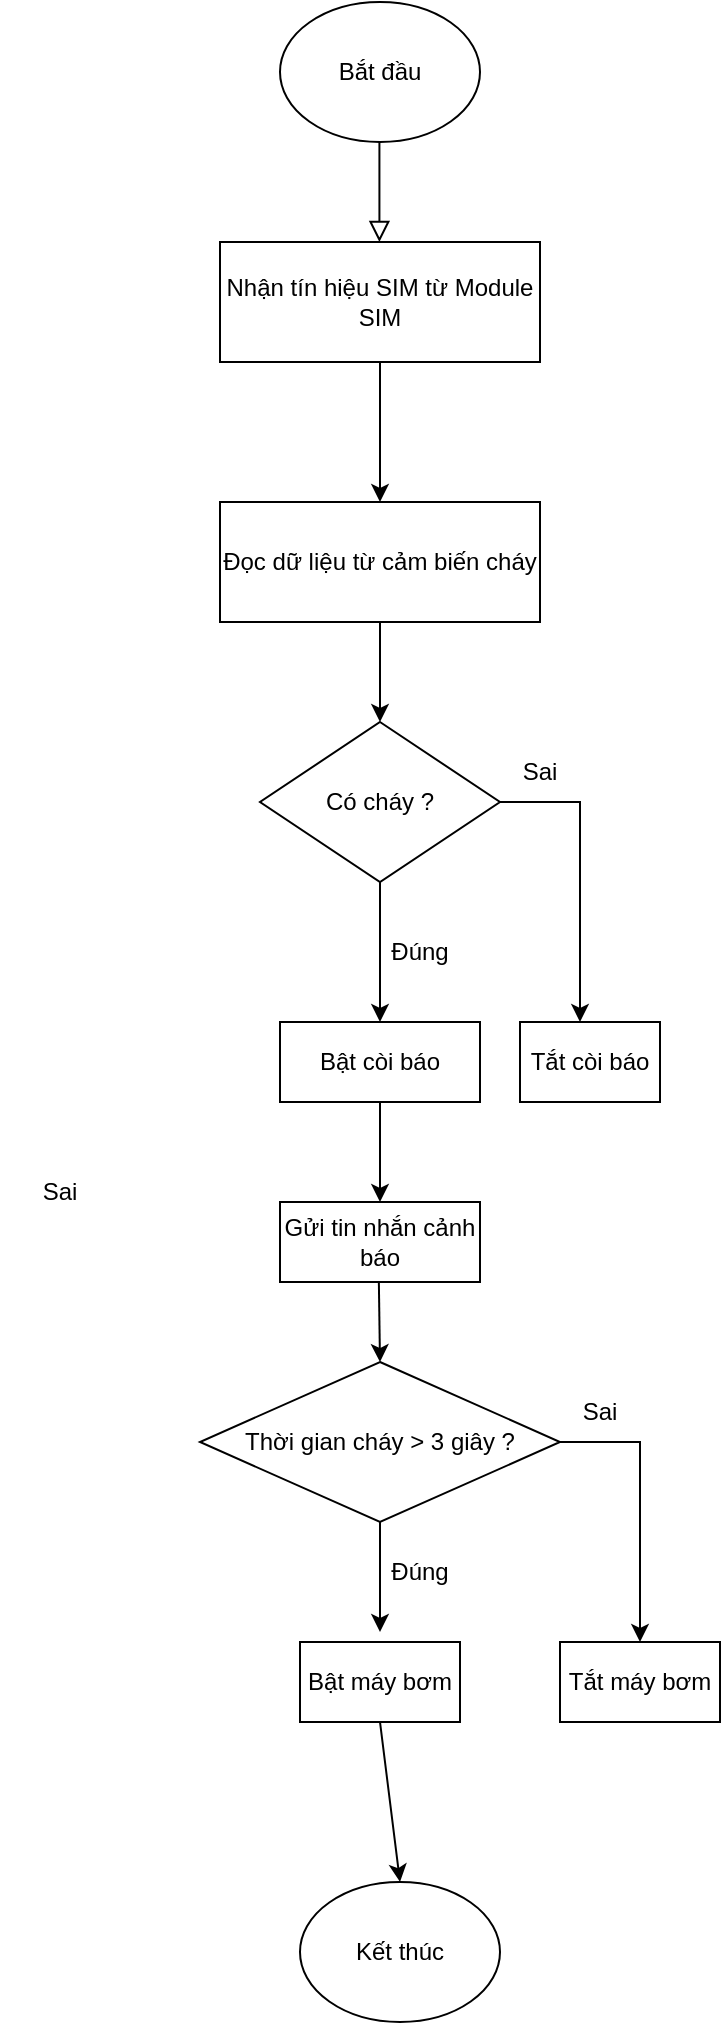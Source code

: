 <mxfile version="24.4.13" type="github">
  <diagram id="C5RBs43oDa-KdzZeNtuy" name="Page-1">
    <mxGraphModel dx="819" dy="446" grid="1" gridSize="10" guides="1" tooltips="1" connect="1" arrows="1" fold="1" page="1" pageScale="1" pageWidth="827" pageHeight="1169" math="0" shadow="0">
      <root>
        <mxCell id="WIyWlLk6GJQsqaUBKTNV-0" />
        <mxCell id="WIyWlLk6GJQsqaUBKTNV-1" parent="WIyWlLk6GJQsqaUBKTNV-0" />
        <mxCell id="X9NlY2EqK_BSnwDNgWu7-0" value="" style="rounded=0;html=1;jettySize=auto;orthogonalLoop=1;fontSize=11;endArrow=block;endFill=0;endSize=8;strokeWidth=1;shadow=0;labelBackgroundColor=none;edgeStyle=orthogonalEdgeStyle;" edge="1" parent="WIyWlLk6GJQsqaUBKTNV-1">
          <mxGeometry relative="1" as="geometry">
            <mxPoint x="359.71" y="90" as="sourcePoint" />
            <mxPoint x="359.71" y="140" as="targetPoint" />
          </mxGeometry>
        </mxCell>
        <mxCell id="X9NlY2EqK_BSnwDNgWu7-1" value="Bắt đầu" style="ellipse;whiteSpace=wrap;html=1;" vertex="1" parent="WIyWlLk6GJQsqaUBKTNV-1">
          <mxGeometry x="310" y="20" width="100" height="70" as="geometry" />
        </mxCell>
        <mxCell id="X9NlY2EqK_BSnwDNgWu7-2" value="Có cháy ?" style="rhombus;whiteSpace=wrap;html=1;" vertex="1" parent="WIyWlLk6GJQsqaUBKTNV-1">
          <mxGeometry x="300" y="380" width="120" height="80" as="geometry" />
        </mxCell>
        <mxCell id="X9NlY2EqK_BSnwDNgWu7-3" value="" style="endArrow=classic;html=1;rounded=0;exitX=0.5;exitY=1;exitDx=0;exitDy=0;" edge="1" parent="WIyWlLk6GJQsqaUBKTNV-1" source="X9NlY2EqK_BSnwDNgWu7-2">
          <mxGeometry width="50" height="50" relative="1" as="geometry">
            <mxPoint x="490" y="640" as="sourcePoint" />
            <mxPoint x="360" y="530" as="targetPoint" />
          </mxGeometry>
        </mxCell>
        <mxCell id="X9NlY2EqK_BSnwDNgWu7-4" value="Đúng" style="text;html=1;align=center;verticalAlign=middle;whiteSpace=wrap;rounded=0;" vertex="1" parent="WIyWlLk6GJQsqaUBKTNV-1">
          <mxGeometry x="350" y="480" width="60" height="30" as="geometry" />
        </mxCell>
        <mxCell id="X9NlY2EqK_BSnwDNgWu7-5" value="" style="endArrow=classic;html=1;rounded=0;exitX=1;exitY=0.5;exitDx=0;exitDy=0;" edge="1" parent="WIyWlLk6GJQsqaUBKTNV-1" source="X9NlY2EqK_BSnwDNgWu7-2">
          <mxGeometry width="50" height="50" relative="1" as="geometry">
            <mxPoint x="490" y="640" as="sourcePoint" />
            <mxPoint x="460" y="530" as="targetPoint" />
            <Array as="points">
              <mxPoint x="460" y="420" />
              <mxPoint x="460" y="480" />
            </Array>
          </mxGeometry>
        </mxCell>
        <mxCell id="X9NlY2EqK_BSnwDNgWu7-6" value="Sai" style="text;html=1;align=center;verticalAlign=middle;whiteSpace=wrap;rounded=0;" vertex="1" parent="WIyWlLk6GJQsqaUBKTNV-1">
          <mxGeometry x="410" y="390" width="60" height="30" as="geometry" />
        </mxCell>
        <mxCell id="X9NlY2EqK_BSnwDNgWu7-7" value="Bật còi báo" style="rounded=0;whiteSpace=wrap;html=1;" vertex="1" parent="WIyWlLk6GJQsqaUBKTNV-1">
          <mxGeometry x="310" y="530" width="100" height="40" as="geometry" />
        </mxCell>
        <mxCell id="X9NlY2EqK_BSnwDNgWu7-8" value="Tắt còi báo" style="rounded=0;whiteSpace=wrap;html=1;" vertex="1" parent="WIyWlLk6GJQsqaUBKTNV-1">
          <mxGeometry x="430" y="530" width="70" height="40" as="geometry" />
        </mxCell>
        <mxCell id="X9NlY2EqK_BSnwDNgWu7-9" value="" style="endArrow=classic;html=1;rounded=0;exitX=0.5;exitY=1;exitDx=0;exitDy=0;" edge="1" parent="WIyWlLk6GJQsqaUBKTNV-1" source="X9NlY2EqK_BSnwDNgWu7-7">
          <mxGeometry width="50" height="50" relative="1" as="geometry">
            <mxPoint x="480" y="680" as="sourcePoint" />
            <mxPoint x="360" y="620" as="targetPoint" />
          </mxGeometry>
        </mxCell>
        <mxCell id="X9NlY2EqK_BSnwDNgWu7-10" value="Thời gian cháy &amp;gt; 3 giây ?" style="rhombus;whiteSpace=wrap;html=1;" vertex="1" parent="WIyWlLk6GJQsqaUBKTNV-1">
          <mxGeometry x="270" y="700" width="180" height="80" as="geometry" />
        </mxCell>
        <mxCell id="X9NlY2EqK_BSnwDNgWu7-11" value="Sai" style="text;html=1;align=center;verticalAlign=middle;whiteSpace=wrap;rounded=0;" vertex="1" parent="WIyWlLk6GJQsqaUBKTNV-1">
          <mxGeometry x="170" y="600" width="60" height="30" as="geometry" />
        </mxCell>
        <mxCell id="X9NlY2EqK_BSnwDNgWu7-13" value="Bật máy bơm" style="rounded=0;whiteSpace=wrap;html=1;" vertex="1" parent="WIyWlLk6GJQsqaUBKTNV-1">
          <mxGeometry x="320" y="840" width="80" height="40" as="geometry" />
        </mxCell>
        <mxCell id="X9NlY2EqK_BSnwDNgWu7-14" value="" style="endArrow=classic;html=1;rounded=0;exitX=0.5;exitY=1;exitDx=0;exitDy=0;entryX=0;entryY=0.5;entryDx=0;entryDy=0;" edge="1" parent="WIyWlLk6GJQsqaUBKTNV-1" source="X9NlY2EqK_BSnwDNgWu7-10">
          <mxGeometry width="50" height="50" relative="1" as="geometry">
            <mxPoint x="350" y="820" as="sourcePoint" />
            <mxPoint x="360" y="835" as="targetPoint" />
          </mxGeometry>
        </mxCell>
        <mxCell id="X9NlY2EqK_BSnwDNgWu7-16" value="" style="endArrow=classic;html=1;rounded=0;exitX=0.5;exitY=1;exitDx=0;exitDy=0;" edge="1" parent="WIyWlLk6GJQsqaUBKTNV-1" source="X9NlY2EqK_BSnwDNgWu7-13">
          <mxGeometry width="50" height="50" relative="1" as="geometry">
            <mxPoint x="350" y="820" as="sourcePoint" />
            <mxPoint x="370" y="960" as="targetPoint" />
          </mxGeometry>
        </mxCell>
        <mxCell id="X9NlY2EqK_BSnwDNgWu7-17" value="Kết thúc" style="ellipse;whiteSpace=wrap;html=1;" vertex="1" parent="WIyWlLk6GJQsqaUBKTNV-1">
          <mxGeometry x="320" y="960" width="100" height="70" as="geometry" />
        </mxCell>
        <mxCell id="X9NlY2EqK_BSnwDNgWu7-18" value="Đọc dữ liệu từ cảm biến cháy" style="rounded=0;whiteSpace=wrap;html=1;" vertex="1" parent="WIyWlLk6GJQsqaUBKTNV-1">
          <mxGeometry x="280" y="270" width="160" height="60" as="geometry" />
        </mxCell>
        <mxCell id="X9NlY2EqK_BSnwDNgWu7-20" value="" style="endArrow=classic;html=1;rounded=0;exitX=0.5;exitY=1;exitDx=0;exitDy=0;entryX=0.5;entryY=0;entryDx=0;entryDy=0;" edge="1" parent="WIyWlLk6GJQsqaUBKTNV-1" target="X9NlY2EqK_BSnwDNgWu7-2">
          <mxGeometry width="50" height="50" relative="1" as="geometry">
            <mxPoint x="360" y="330" as="sourcePoint" />
            <mxPoint x="440" y="330" as="targetPoint" />
          </mxGeometry>
        </mxCell>
        <mxCell id="X9NlY2EqK_BSnwDNgWu7-21" value="Nhận tín hiệu SIM từ Module SIM" style="rounded=0;whiteSpace=wrap;html=1;" vertex="1" parent="WIyWlLk6GJQsqaUBKTNV-1">
          <mxGeometry x="280" y="140" width="160" height="60" as="geometry" />
        </mxCell>
        <mxCell id="X9NlY2EqK_BSnwDNgWu7-23" value="" style="endArrow=classic;html=1;rounded=0;exitX=0.5;exitY=1;exitDx=0;exitDy=0;entryX=0.5;entryY=0;entryDx=0;entryDy=0;" edge="1" parent="WIyWlLk6GJQsqaUBKTNV-1" source="X9NlY2EqK_BSnwDNgWu7-21" target="X9NlY2EqK_BSnwDNgWu7-18">
          <mxGeometry width="50" height="50" relative="1" as="geometry">
            <mxPoint x="390" y="270" as="sourcePoint" />
            <mxPoint x="440" y="220" as="targetPoint" />
          </mxGeometry>
        </mxCell>
        <mxCell id="X9NlY2EqK_BSnwDNgWu7-25" value="Gửi tin nhắn cảnh báo" style="rounded=0;whiteSpace=wrap;html=1;" vertex="1" parent="WIyWlLk6GJQsqaUBKTNV-1">
          <mxGeometry x="310" y="620" width="100" height="40" as="geometry" />
        </mxCell>
        <mxCell id="X9NlY2EqK_BSnwDNgWu7-26" value="" style="endArrow=classic;html=1;rounded=0;exitX=0.5;exitY=1;exitDx=0;exitDy=0;entryX=0.5;entryY=0;entryDx=0;entryDy=0;" edge="1" parent="WIyWlLk6GJQsqaUBKTNV-1" target="X9NlY2EqK_BSnwDNgWu7-10">
          <mxGeometry width="50" height="50" relative="1" as="geometry">
            <mxPoint x="359.43" y="660" as="sourcePoint" />
            <mxPoint x="360" y="690" as="targetPoint" />
          </mxGeometry>
        </mxCell>
        <mxCell id="X9NlY2EqK_BSnwDNgWu7-28" value="Đúng" style="text;html=1;align=center;verticalAlign=middle;whiteSpace=wrap;rounded=0;" vertex="1" parent="WIyWlLk6GJQsqaUBKTNV-1">
          <mxGeometry x="350" y="790" width="60" height="30" as="geometry" />
        </mxCell>
        <mxCell id="X9NlY2EqK_BSnwDNgWu7-29" value="Tắt máy bơm" style="rounded=0;whiteSpace=wrap;html=1;" vertex="1" parent="WIyWlLk6GJQsqaUBKTNV-1">
          <mxGeometry x="450" y="840" width="80" height="40" as="geometry" />
        </mxCell>
        <mxCell id="X9NlY2EqK_BSnwDNgWu7-30" value="" style="endArrow=classic;html=1;rounded=0;exitX=1;exitY=0.5;exitDx=0;exitDy=0;entryX=0.5;entryY=0;entryDx=0;entryDy=0;" edge="1" parent="WIyWlLk6GJQsqaUBKTNV-1" source="X9NlY2EqK_BSnwDNgWu7-10" target="X9NlY2EqK_BSnwDNgWu7-29">
          <mxGeometry width="50" height="50" relative="1" as="geometry">
            <mxPoint x="390" y="800" as="sourcePoint" />
            <mxPoint x="440" y="750" as="targetPoint" />
            <Array as="points">
              <mxPoint x="490" y="740" />
            </Array>
          </mxGeometry>
        </mxCell>
        <mxCell id="X9NlY2EqK_BSnwDNgWu7-31" value="Sai" style="text;html=1;align=center;verticalAlign=middle;whiteSpace=wrap;rounded=0;" vertex="1" parent="WIyWlLk6GJQsqaUBKTNV-1">
          <mxGeometry x="440" y="710" width="60" height="30" as="geometry" />
        </mxCell>
      </root>
    </mxGraphModel>
  </diagram>
</mxfile>
